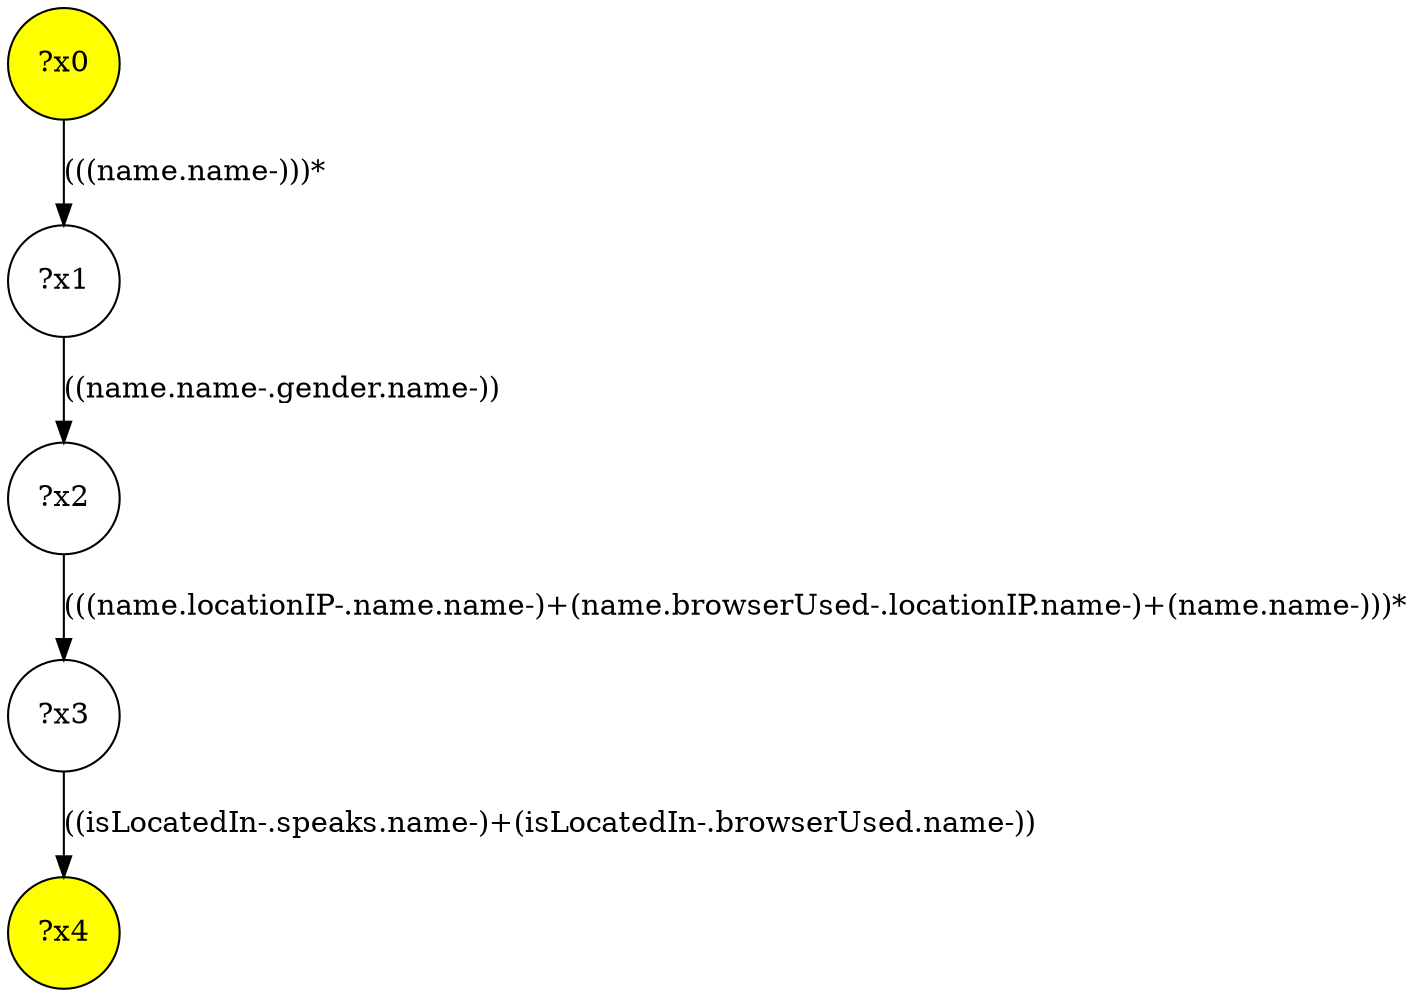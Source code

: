 digraph g {
	x0 [fillcolor="yellow", style="filled," shape=circle, label="?x0"];
	x4 [fillcolor="yellow", style="filled," shape=circle, label="?x4"];
	x1 [shape=circle, label="?x1"];
	x0 -> x1 [label="(((name.name-)))*"];
	x2 [shape=circle, label="?x2"];
	x1 -> x2 [label="((name.name-.gender.name-))"];
	x3 [shape=circle, label="?x3"];
	x2 -> x3 [label="(((name.locationIP-.name.name-)+(name.browserUsed-.locationIP.name-)+(name.name-)))*"];
	x3 -> x4 [label="((isLocatedIn-.speaks.name-)+(isLocatedIn-.browserUsed.name-))"];
}
